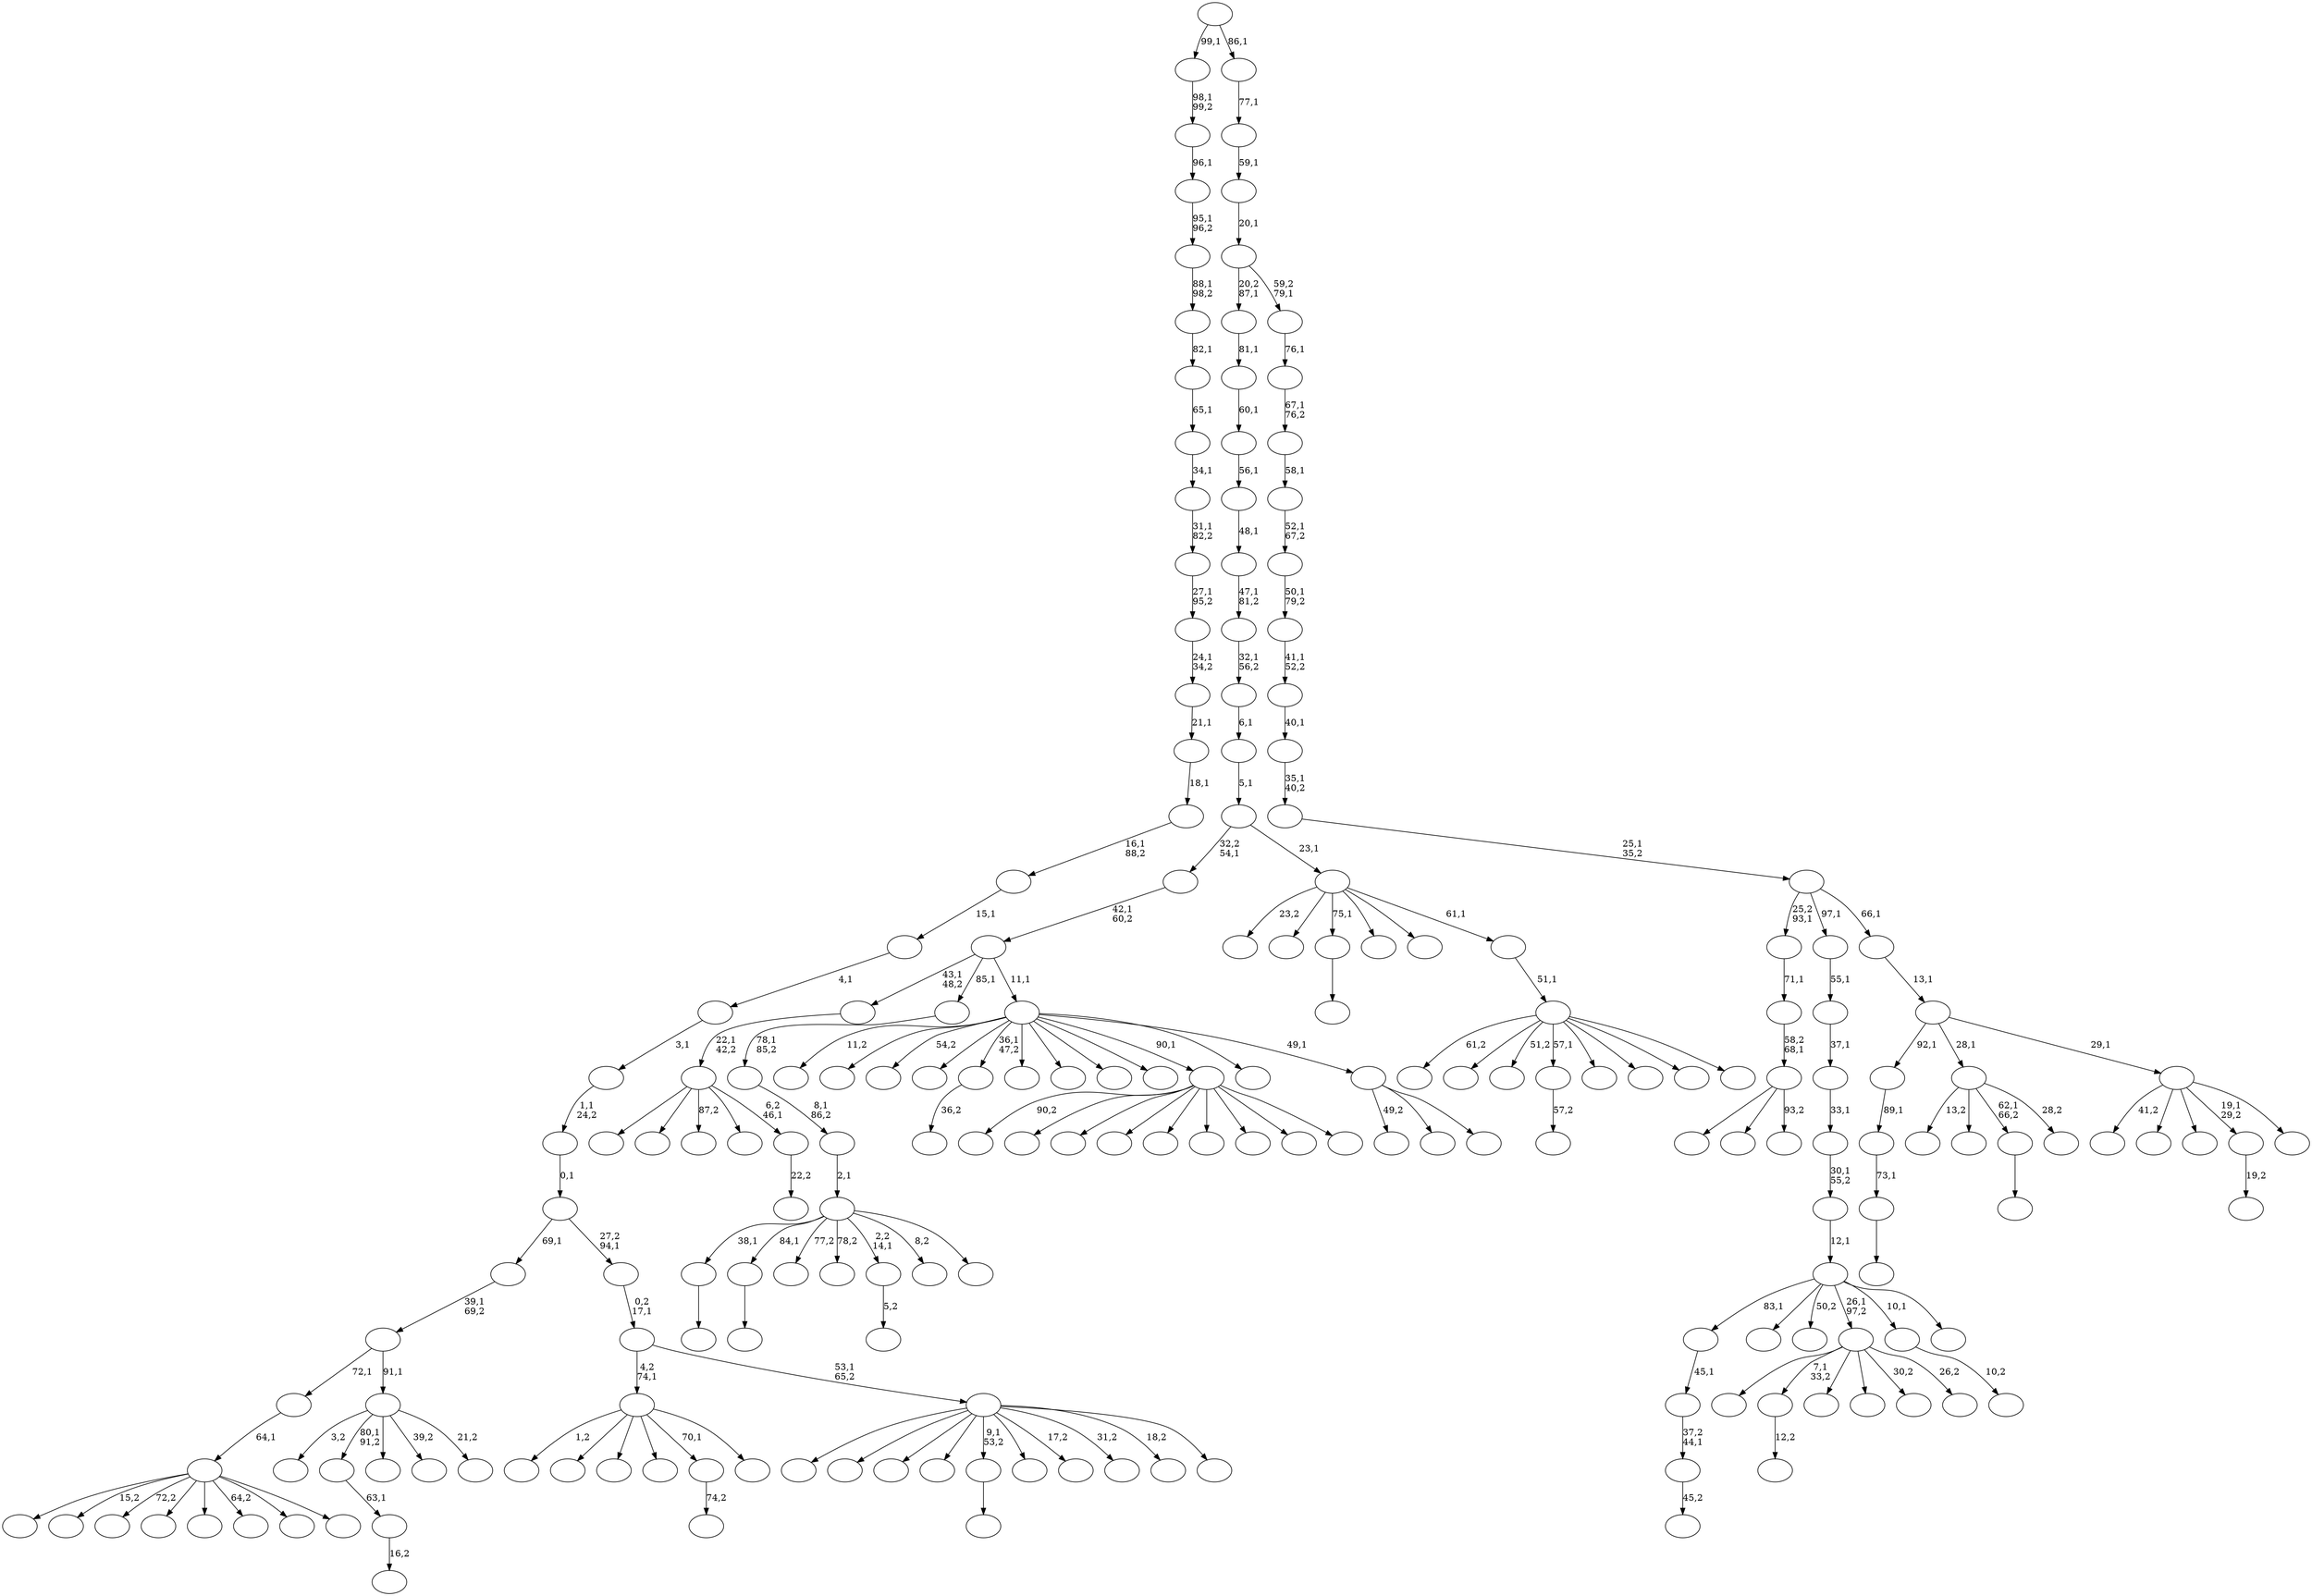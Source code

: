 digraph T {
	200 [label=""]
	199 [label=""]
	198 [label=""]
	197 [label=""]
	196 [label=""]
	195 [label=""]
	194 [label=""]
	193 [label=""]
	192 [label=""]
	191 [label=""]
	190 [label=""]
	189 [label=""]
	188 [label=""]
	187 [label=""]
	186 [label=""]
	185 [label=""]
	184 [label=""]
	183 [label=""]
	182 [label=""]
	181 [label=""]
	180 [label=""]
	179 [label=""]
	178 [label=""]
	177 [label=""]
	176 [label=""]
	175 [label=""]
	174 [label=""]
	173 [label=""]
	172 [label=""]
	171 [label=""]
	170 [label=""]
	169 [label=""]
	168 [label=""]
	167 [label=""]
	166 [label=""]
	165 [label=""]
	164 [label=""]
	163 [label=""]
	162 [label=""]
	161 [label=""]
	160 [label=""]
	159 [label=""]
	158 [label=""]
	157 [label=""]
	156 [label=""]
	155 [label=""]
	154 [label=""]
	153 [label=""]
	152 [label=""]
	151 [label=""]
	150 [label=""]
	149 [label=""]
	148 [label=""]
	147 [label=""]
	146 [label=""]
	145 [label=""]
	144 [label=""]
	143 [label=""]
	142 [label=""]
	141 [label=""]
	140 [label=""]
	139 [label=""]
	138 [label=""]
	137 [label=""]
	136 [label=""]
	135 [label=""]
	134 [label=""]
	133 [label=""]
	132 [label=""]
	131 [label=""]
	130 [label=""]
	129 [label=""]
	128 [label=""]
	127 [label=""]
	126 [label=""]
	125 [label=""]
	124 [label=""]
	123 [label=""]
	122 [label=""]
	121 [label=""]
	120 [label=""]
	119 [label=""]
	118 [label=""]
	117 [label=""]
	116 [label=""]
	115 [label=""]
	114 [label=""]
	113 [label=""]
	112 [label=""]
	111 [label=""]
	110 [label=""]
	109 [label=""]
	108 [label=""]
	107 [label=""]
	106 [label=""]
	105 [label=""]
	104 [label=""]
	103 [label=""]
	102 [label=""]
	101 [label=""]
	100 [label=""]
	99 [label=""]
	98 [label=""]
	97 [label=""]
	96 [label=""]
	95 [label=""]
	94 [label=""]
	93 [label=""]
	92 [label=""]
	91 [label=""]
	90 [label=""]
	89 [label=""]
	88 [label=""]
	87 [label=""]
	86 [label=""]
	85 [label=""]
	84 [label=""]
	83 [label=""]
	82 [label=""]
	81 [label=""]
	80 [label=""]
	79 [label=""]
	78 [label=""]
	77 [label=""]
	76 [label=""]
	75 [label=""]
	74 [label=""]
	73 [label=""]
	72 [label=""]
	71 [label=""]
	70 [label=""]
	69 [label=""]
	68 [label=""]
	67 [label=""]
	66 [label=""]
	65 [label=""]
	64 [label=""]
	63 [label=""]
	62 [label=""]
	61 [label=""]
	60 [label=""]
	59 [label=""]
	58 [label=""]
	57 [label=""]
	56 [label=""]
	55 [label=""]
	54 [label=""]
	53 [label=""]
	52 [label=""]
	51 [label=""]
	50 [label=""]
	49 [label=""]
	48 [label=""]
	47 [label=""]
	46 [label=""]
	45 [label=""]
	44 [label=""]
	43 [label=""]
	42 [label=""]
	41 [label=""]
	40 [label=""]
	39 [label=""]
	38 [label=""]
	37 [label=""]
	36 [label=""]
	35 [label=""]
	34 [label=""]
	33 [label=""]
	32 [label=""]
	31 [label=""]
	30 [label=""]
	29 [label=""]
	28 [label=""]
	27 [label=""]
	26 [label=""]
	25 [label=""]
	24 [label=""]
	23 [label=""]
	22 [label=""]
	21 [label=""]
	20 [label=""]
	19 [label=""]
	18 [label=""]
	17 [label=""]
	16 [label=""]
	15 [label=""]
	14 [label=""]
	13 [label=""]
	12 [label=""]
	11 [label=""]
	10 [label=""]
	9 [label=""]
	8 [label=""]
	7 [label=""]
	6 [label=""]
	5 [label=""]
	4 [label=""]
	3 [label=""]
	2 [label=""]
	1 [label=""]
	0 [label=""]
	196 -> 197 [label=""]
	190 -> 191 [label="12,2"]
	183 -> 184 [label=""]
	178 -> 179 [label="36,2"]
	169 -> 170 [label="57,2"]
	165 -> 166 [label="45,2"]
	164 -> 165 [label="37,2\n44,1"]
	163 -> 164 [label="45,1"]
	157 -> 158 [label=""]
	140 -> 141 [label="22,2"]
	139 -> 148 [label=""]
	139 -> 147 [label=""]
	139 -> 144 [label="87,2"]
	139 -> 143 [label=""]
	139 -> 140 [label="6,2\n46,1"]
	138 -> 139 [label="22,1\n42,2"]
	135 -> 136 [label=""]
	128 -> 129 [label=""]
	124 -> 125 [label="16,2"]
	123 -> 124 [label="63,1"]
	119 -> 120 [label="5,2"]
	110 -> 111 [label="74,2"]
	107 -> 108 [label="19,2"]
	104 -> 194 [label=""]
	104 -> 190 [label="7,1\n33,2"]
	104 -> 137 [label=""]
	104 -> 132 [label=""]
	104 -> 126 [label="30,2"]
	104 -> 105 [label="26,2"]
	100 -> 101 [label="10,2"]
	97 -> 196 [label="38,1"]
	97 -> 183 [label="84,1"]
	97 -> 152 [label="77,2"]
	97 -> 145 [label="78,2"]
	97 -> 119 [label="2,2\n14,1"]
	97 -> 117 [label="8,2"]
	97 -> 98 [label=""]
	96 -> 97 [label="2,1"]
	95 -> 96 [label="8,1\n86,2"]
	94 -> 95 [label="78,1\n85,2"]
	90 -> 200 [label="90,2"]
	90 -> 188 [label=""]
	90 -> 168 [label=""]
	90 -> 151 [label=""]
	90 -> 149 [label=""]
	90 -> 131 [label=""]
	90 -> 113 [label=""]
	90 -> 93 [label=""]
	90 -> 91 [label=""]
	88 -> 172 [label=""]
	88 -> 112 [label=""]
	88 -> 89 [label="93,2"]
	87 -> 88 [label="58,2\n68,1"]
	86 -> 87 [label="71,1"]
	83 -> 199 [label=""]
	83 -> 174 [label="15,2"]
	83 -> 155 [label="72,2"]
	83 -> 146 [label=""]
	83 -> 122 [label=""]
	83 -> 116 [label="64,2"]
	83 -> 109 [label=""]
	83 -> 84 [label=""]
	82 -> 83 [label="64,1"]
	80 -> 81 [label=""]
	79 -> 80 [label="73,1"]
	78 -> 79 [label="89,1"]
	76 -> 193 [label="13,2"]
	76 -> 167 [label=""]
	76 -> 157 [label="62,1\n66,2"]
	76 -> 77 [label="28,2"]
	73 -> 185 [label="1,2"]
	73 -> 156 [label=""]
	73 -> 142 [label=""]
	73 -> 134 [label=""]
	73 -> 110 [label="70,1"]
	73 -> 74 [label=""]
	70 -> 182 [label="49,2"]
	70 -> 175 [label=""]
	70 -> 71 [label=""]
	69 -> 195 [label="11,2"]
	69 -> 189 [label=""]
	69 -> 186 [label="54,2"]
	69 -> 180 [label=""]
	69 -> 178 [label="36,1\n47,2"]
	69 -> 162 [label=""]
	69 -> 127 [label=""]
	69 -> 121 [label=""]
	69 -> 106 [label=""]
	69 -> 90 [label="90,1"]
	69 -> 72 [label=""]
	69 -> 70 [label="49,1"]
	68 -> 138 [label="43,1\n48,2"]
	68 -> 94 [label="85,1"]
	68 -> 69 [label="11,1"]
	67 -> 68 [label="42,1\n60,2"]
	65 -> 163 [label="83,1"]
	65 -> 159 [label=""]
	65 -> 153 [label="50,2"]
	65 -> 104 [label="26,1\n97,2"]
	65 -> 100 [label="10,1"]
	65 -> 66 [label=""]
	64 -> 65 [label="12,1"]
	63 -> 64 [label="30,1\n55,2"]
	62 -> 63 [label="33,1"]
	61 -> 62 [label="37,1"]
	60 -> 61 [label="55,1"]
	57 -> 171 [label="3,2"]
	57 -> 123 [label="80,1\n91,2"]
	57 -> 99 [label=""]
	57 -> 92 [label="39,2"]
	57 -> 58 [label="21,2"]
	56 -> 82 [label="72,1"]
	56 -> 57 [label="91,1"]
	55 -> 56 [label="39,1\n69,2"]
	53 -> 173 [label=""]
	53 -> 160 [label=""]
	53 -> 150 [label=""]
	53 -> 133 [label=""]
	53 -> 128 [label="9,1\n53,2"]
	53 -> 115 [label=""]
	53 -> 114 [label="17,2"]
	53 -> 103 [label="31,2"]
	53 -> 75 [label="18,2"]
	53 -> 54 [label=""]
	52 -> 73 [label="4,2\n74,1"]
	52 -> 53 [label="53,1\n65,2"]
	51 -> 52 [label="0,2\n17,1"]
	50 -> 55 [label="69,1"]
	50 -> 51 [label="27,2\n94,1"]
	49 -> 50 [label="0,1"]
	48 -> 49 [label="1,1\n24,2"]
	47 -> 48 [label="3,1"]
	46 -> 47 [label="4,1"]
	45 -> 46 [label="15,1"]
	44 -> 45 [label="16,1\n88,2"]
	43 -> 44 [label="18,1"]
	42 -> 43 [label="21,1"]
	41 -> 42 [label="24,1\n34,2"]
	40 -> 41 [label="27,1\n95,2"]
	39 -> 40 [label="31,1\n82,2"]
	38 -> 39 [label="34,1"]
	37 -> 38 [label="65,1"]
	36 -> 37 [label="82,1"]
	35 -> 36 [label="88,1\n98,2"]
	34 -> 35 [label="95,1\n96,2"]
	33 -> 34 [label="96,1"]
	32 -> 33 [label="98,1\n99,2"]
	30 -> 192 [label="61,2"]
	30 -> 181 [label=""]
	30 -> 176 [label="51,2"]
	30 -> 169 [label="57,1"]
	30 -> 130 [label=""]
	30 -> 118 [label=""]
	30 -> 102 [label=""]
	30 -> 31 [label=""]
	29 -> 30 [label="51,1"]
	28 -> 198 [label="23,2"]
	28 -> 187 [label=""]
	28 -> 135 [label="75,1"]
	28 -> 85 [label=""]
	28 -> 59 [label=""]
	28 -> 29 [label="61,1"]
	27 -> 67 [label="32,2\n54,1"]
	27 -> 28 [label="23,1"]
	26 -> 27 [label="5,1"]
	25 -> 26 [label="6,1"]
	24 -> 25 [label="32,1\n56,2"]
	23 -> 24 [label="47,1\n81,2"]
	22 -> 23 [label="48,1"]
	21 -> 22 [label="56,1"]
	20 -> 21 [label="60,1"]
	19 -> 20 [label="81,1"]
	17 -> 177 [label="41,2"]
	17 -> 161 [label=""]
	17 -> 154 [label=""]
	17 -> 107 [label="19,1\n29,2"]
	17 -> 18 [label=""]
	16 -> 78 [label="92,1"]
	16 -> 76 [label="28,1"]
	16 -> 17 [label="29,1"]
	15 -> 16 [label="13,1"]
	14 -> 86 [label="25,2\n93,1"]
	14 -> 60 [label="97,1"]
	14 -> 15 [label="66,1"]
	13 -> 14 [label="25,1\n35,2"]
	12 -> 13 [label="35,1\n40,2"]
	11 -> 12 [label="40,1"]
	10 -> 11 [label="41,1\n52,2"]
	9 -> 10 [label="50,1\n79,2"]
	8 -> 9 [label="52,1\n67,2"]
	7 -> 8 [label="58,1"]
	6 -> 7 [label="67,1\n76,2"]
	5 -> 6 [label="76,1"]
	4 -> 19 [label="20,2\n87,1"]
	4 -> 5 [label="59,2\n79,1"]
	3 -> 4 [label="20,1"]
	2 -> 3 [label="59,1"]
	1 -> 2 [label="77,1"]
	0 -> 32 [label="99,1"]
	0 -> 1 [label="86,1"]
}
